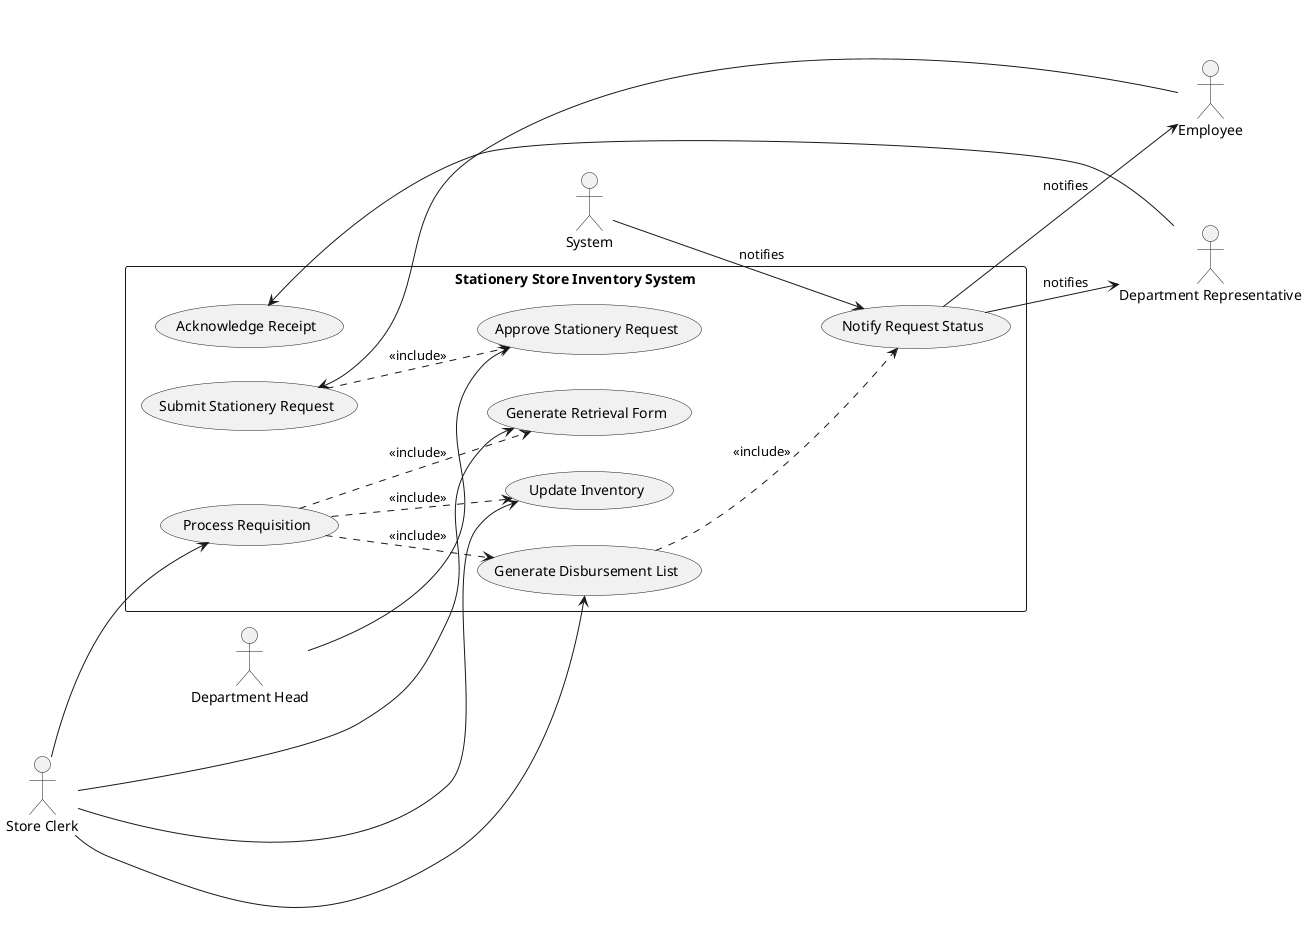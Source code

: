 @startuml StationeryStoreInventorySystem

left to right direction
skinparam packageStyle rectangle

actor Employee as "Employee"
actor DepartmentHead as "Department Head"
actor StoreClerk as "Store Clerk"
actor DepartmentRep as "Department Representative"

rectangle "Stationery Store Inventory System" {
    usecase "Submit Stationery Request" as UC1
    usecase "Approve Stationery Request" as UC2
    usecase "Process Requisition" as UC3
    usecase "Generate Retrieval Form" as UC4
    usecase "Update Inventory" as UC5
    usecase "Generate Disbursement List" as UC6
    usecase "Notify Request Status" as UC7
    usecase "Acknowledge Receipt" as UC8
    
    UC1 ..> UC2 : <<include>>
    UC3 ..> UC4 : <<include>>
    UC3 ..> UC5 : <<include>>
    UC3 ..> UC6 : <<include>>
    UC6 ..> UC7 : <<include>>
}

Employee --> UC1
DepartmentHead --> UC2
StoreClerk --> UC3
StoreClerk --> UC4
StoreClerk --> UC5
StoreClerk --> UC6
DepartmentRep --> UC8
System --> UC7 : notifies
UC7 --> Employee : notifies
UC7 --> DepartmentRep : notifies

@enduml